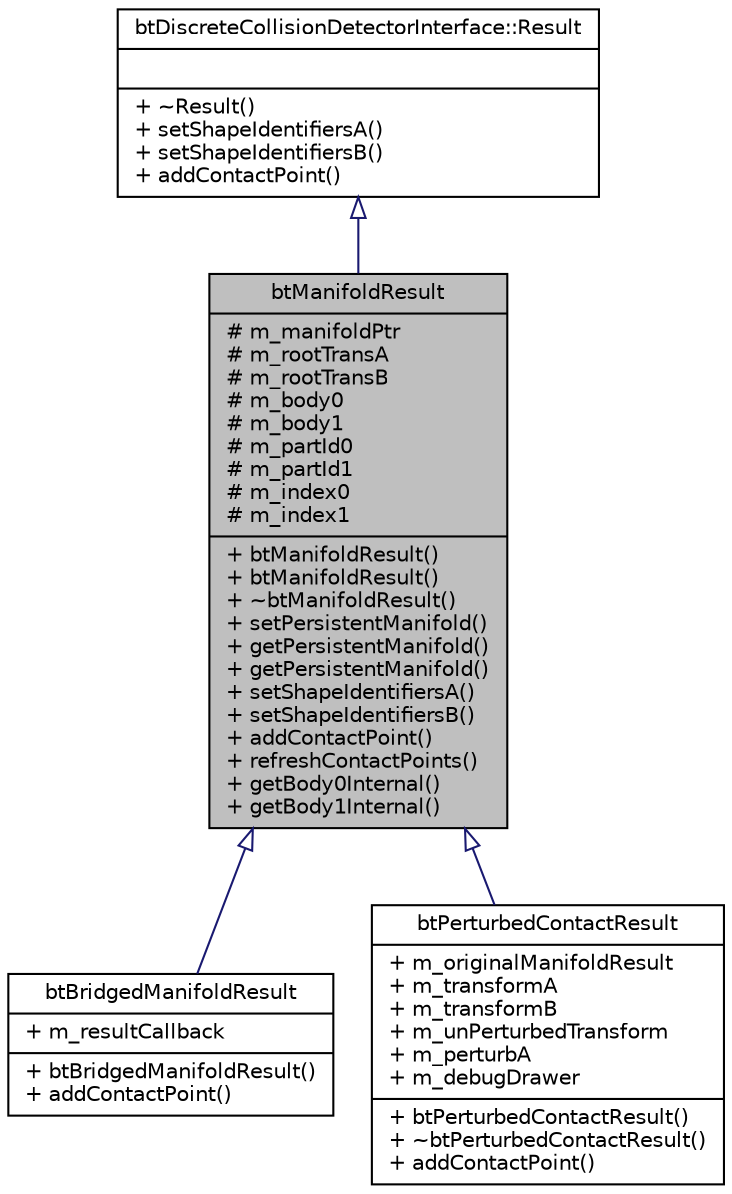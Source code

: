 digraph G
{
  edge [fontname="Helvetica",fontsize="10",labelfontname="Helvetica",labelfontsize="10"];
  node [fontname="Helvetica",fontsize="10",shape=record];
  Node1 [label="{btManifoldResult\n|# m_manifoldPtr\l# m_rootTransA\l# m_rootTransB\l# m_body0\l# m_body1\l# m_partId0\l# m_partId1\l# m_index0\l# m_index1\l|+ btManifoldResult()\l+ btManifoldResult()\l+ ~btManifoldResult()\l+ setPersistentManifold()\l+ getPersistentManifold()\l+ getPersistentManifold()\l+ setShapeIdentifiersA()\l+ setShapeIdentifiersB()\l+ addContactPoint()\l+ refreshContactPoints()\l+ getBody0Internal()\l+ getBody1Internal()\l}",height=0.2,width=0.4,color="black", fillcolor="grey75", style="filled" fontcolor="black"];
  Node2 -> Node1 [dir=back,color="midnightblue",fontsize="10",style="solid",arrowtail="empty",fontname="Helvetica"];
  Node2 [label="{btDiscreteCollisionDetectorInterface::Result\n||+ ~Result()\l+ setShapeIdentifiersA()\l+ setShapeIdentifiersB()\l+ addContactPoint()\l}",height=0.2,width=0.4,color="black", fillcolor="white", style="filled",URL="$d6/d9c/structbtDiscreteCollisionDetectorInterface_1_1Result.html"];
  Node1 -> Node3 [dir=back,color="midnightblue",fontsize="10",style="solid",arrowtail="empty",fontname="Helvetica"];
  Node3 [label="{btBridgedManifoldResult\n|+ m_resultCallback\l|+ btBridgedManifoldResult()\l+ addContactPoint()\l}",height=0.2,width=0.4,color="black", fillcolor="white", style="filled",URL="$d4/db8/structbtBridgedManifoldResult.html"];
  Node1 -> Node4 [dir=back,color="midnightblue",fontsize="10",style="solid",arrowtail="empty",fontname="Helvetica"];
  Node4 [label="{btPerturbedContactResult\n|+ m_originalManifoldResult\l+ m_transformA\l+ m_transformB\l+ m_unPerturbedTransform\l+ m_perturbA\l+ m_debugDrawer\l|+ btPerturbedContactResult()\l+ ~btPerturbedContactResult()\l+ addContactPoint()\l}",height=0.2,width=0.4,color="black", fillcolor="white", style="filled",URL="$d9/d1e/structbtPerturbedContactResult.html"];
}
